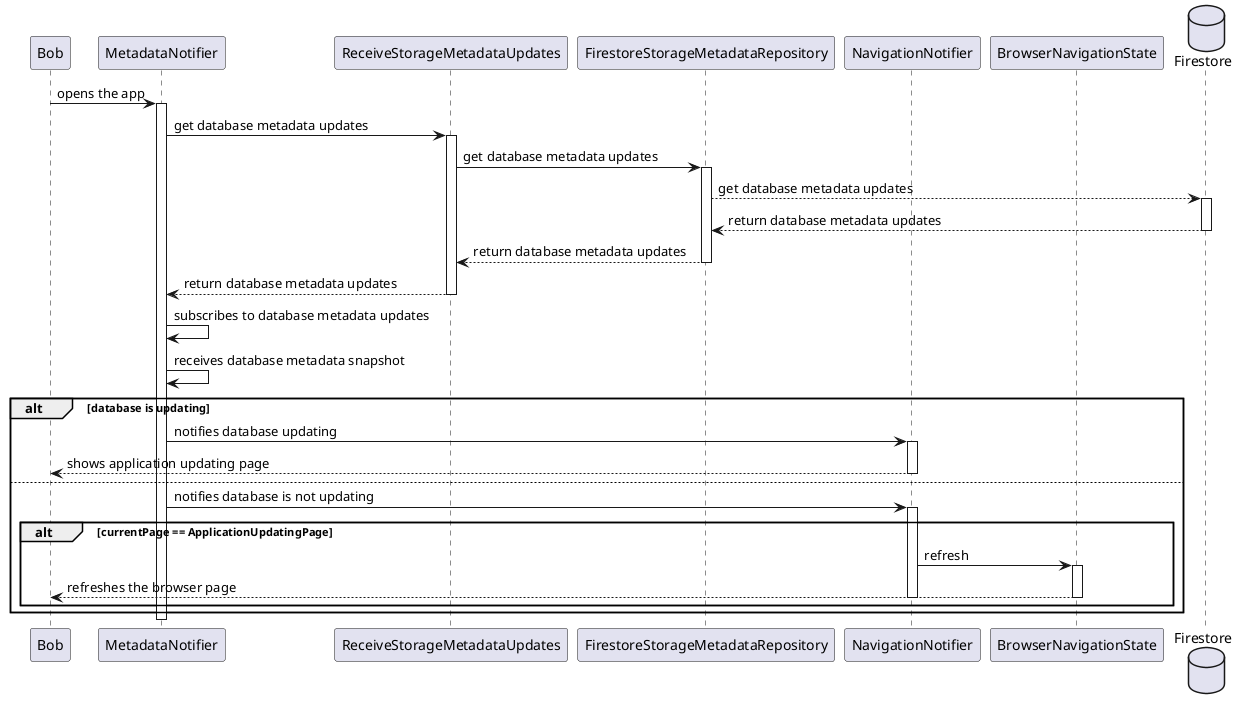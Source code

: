 @startuml database_finished_updating

participant Bob

participant MetadataNotifier

participant ReceiveStorageMetadataUpdates

participant FirestoreStorageMetadataRepository

participant NavigationNotifier

participant BrowserNavigationState

database Firestore



Bob -> MetadataNotifier : opens the app
activate MetadataNotifier
MetadataNotifier -> ReceiveStorageMetadataUpdates : get database metadata updates
activate ReceiveStorageMetadataUpdates
ReceiveStorageMetadataUpdates -> FirestoreStorageMetadataRepository : get database metadata updates
activate FirestoreStorageMetadataRepository
FirestoreStorageMetadataRepository --> Firestore : get database metadata updates
activate Firestore
Firestore --> FirestoreStorageMetadataRepository : return database metadata updates
deactivate Firestore
FirestoreStorageMetadataRepository --> ReceiveStorageMetadataUpdates : return database metadata updates
deactivate FirestoreStorageMetadataRepository
ReceiveStorageMetadataUpdates --> MetadataNotifier : return database metadata updates
deactivate ReceiveStorageMetadataUpdates

MetadataNotifier -> MetadataNotifier : subscribes to database metadata updates
MetadataNotifier -> MetadataNotifier : receives database metadata snapshot

alt database is updating

    MetadataNotifier -> NavigationNotifier : notifies database updating
    activate NavigationNotifier
    NavigationNotifier --> Bob : shows application updating page
    deactivate NavigationNotifier

else

    MetadataNotifier -> NavigationNotifier : notifies database is not updating
    activate NavigationNotifier

    alt currentPage == ApplicationUpdatingPage

        NavigationNotifier -> BrowserNavigationState : refresh
        activate BrowserNavigationState
        BrowserNavigationState --> Bob : refreshes the browser page
        deactivate BrowserNavigationState
        deactivate NavigationNotifier

    end

end

deactivate MetadataNotifier


@enduml
